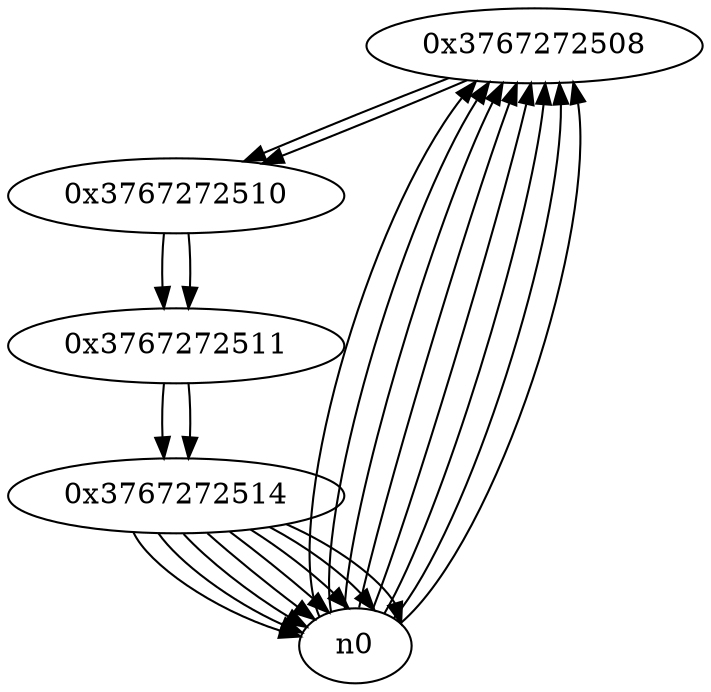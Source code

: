 digraph G{
/* nodes */
  n1 [label="0x3767272508"]
  n2 [label="0x3767272510"]
  n3 [label="0x3767272511"]
  n4 [label="0x3767272514"]
/* edges */
n1 -> n2;
n0 -> n1;
n0 -> n1;
n0 -> n1;
n0 -> n1;
n0 -> n1;
n0 -> n1;
n0 -> n1;
n0 -> n1;
n2 -> n3;
n1 -> n2;
n3 -> n4;
n2 -> n3;
n4 -> n0;
n4 -> n0;
n4 -> n0;
n4 -> n0;
n4 -> n0;
n4 -> n0;
n4 -> n0;
n4 -> n0;
n3 -> n4;
}
